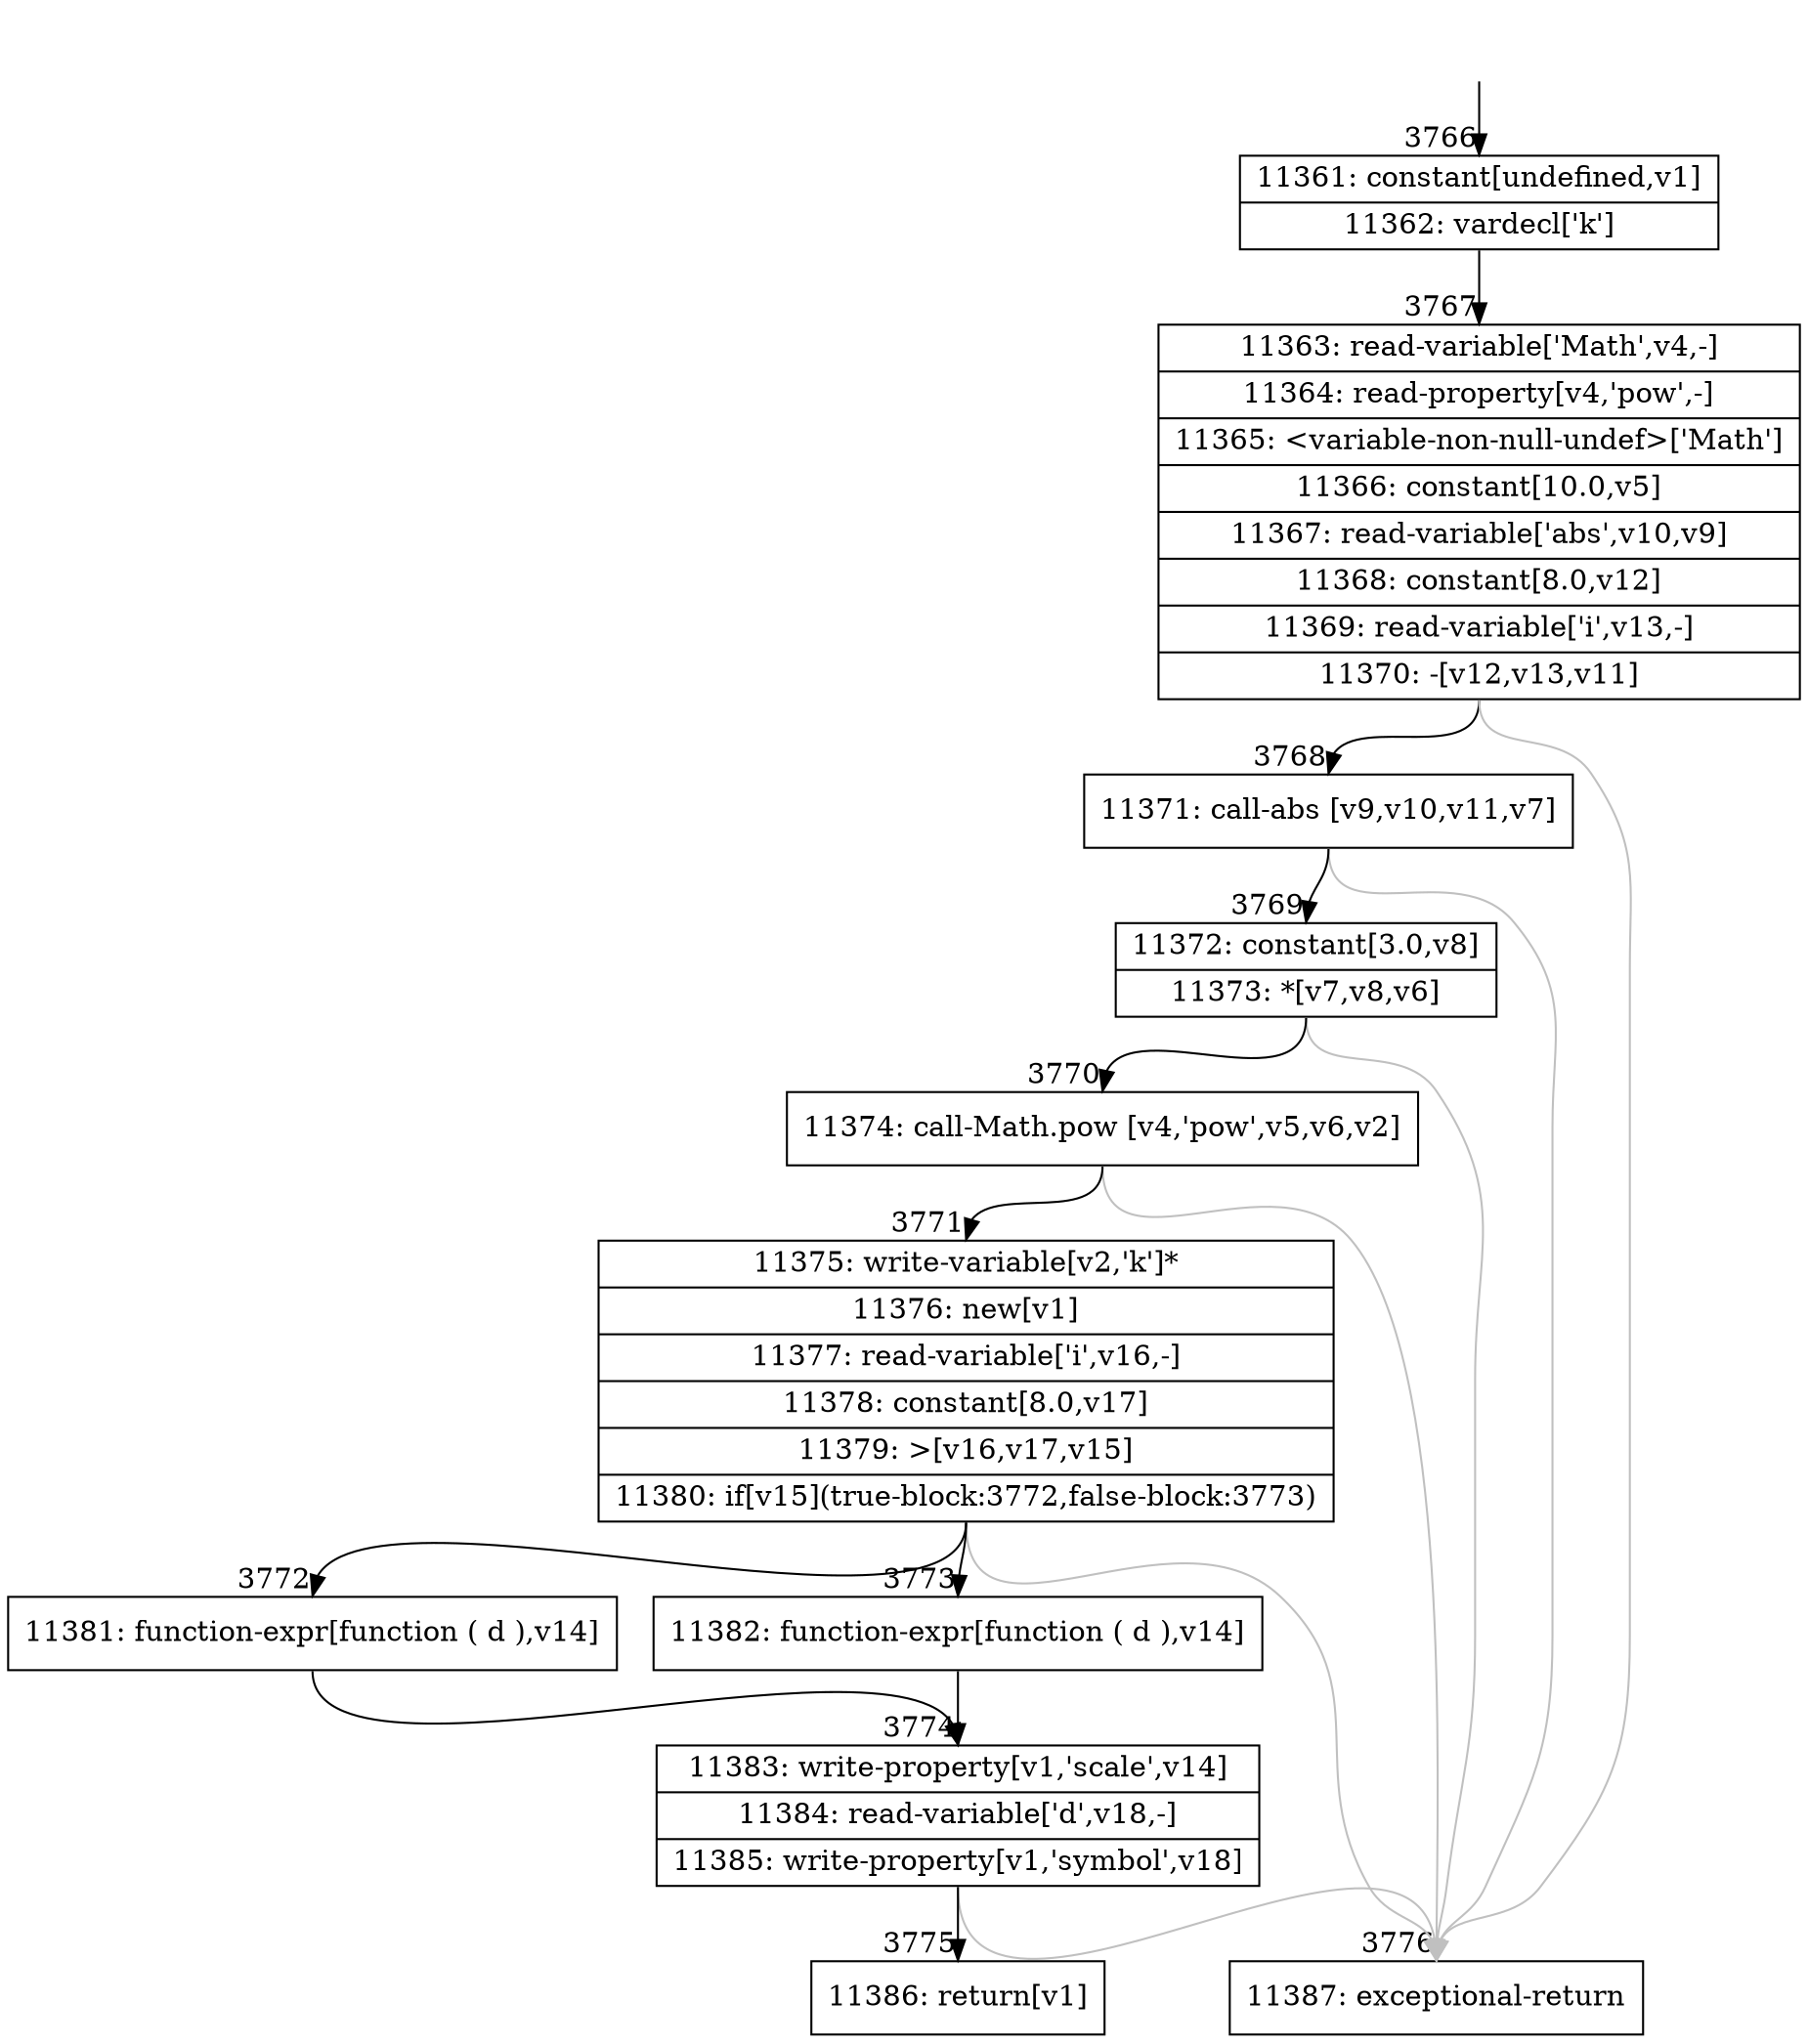 digraph {
rankdir="TD"
BB_entry344[shape=none,label=""];
BB_entry344 -> BB3766 [tailport=s, headport=n, headlabel="    3766"]
BB3766 [shape=record label="{11361: constant[undefined,v1]|11362: vardecl['k']}" ] 
BB3766 -> BB3767 [tailport=s, headport=n, headlabel="      3767"]
BB3767 [shape=record label="{11363: read-variable['Math',v4,-]|11364: read-property[v4,'pow',-]|11365: \<variable-non-null-undef\>['Math']|11366: constant[10.0,v5]|11367: read-variable['abs',v10,v9]|11368: constant[8.0,v12]|11369: read-variable['i',v13,-]|11370: -[v12,v13,v11]}" ] 
BB3767 -> BB3768 [tailport=s, headport=n, headlabel="      3768"]
BB3767 -> BB3776 [tailport=s, headport=n, color=gray, headlabel="      3776"]
BB3768 [shape=record label="{11371: call-abs [v9,v10,v11,v7]}" ] 
BB3768 -> BB3769 [tailport=s, headport=n, headlabel="      3769"]
BB3768 -> BB3776 [tailport=s, headport=n, color=gray]
BB3769 [shape=record label="{11372: constant[3.0,v8]|11373: *[v7,v8,v6]}" ] 
BB3769 -> BB3770 [tailport=s, headport=n, headlabel="      3770"]
BB3769 -> BB3776 [tailport=s, headport=n, color=gray]
BB3770 [shape=record label="{11374: call-Math.pow [v4,'pow',v5,v6,v2]}" ] 
BB3770 -> BB3771 [tailport=s, headport=n, headlabel="      3771"]
BB3770 -> BB3776 [tailport=s, headport=n, color=gray]
BB3771 [shape=record label="{11375: write-variable[v2,'k']*|11376: new[v1]|11377: read-variable['i',v16,-]|11378: constant[8.0,v17]|11379: \>[v16,v17,v15]|11380: if[v15](true-block:3772,false-block:3773)}" ] 
BB3771 -> BB3772 [tailport=s, headport=n, headlabel="      3772"]
BB3771 -> BB3773 [tailport=s, headport=n, headlabel="      3773"]
BB3771 -> BB3776 [tailport=s, headport=n, color=gray]
BB3772 [shape=record label="{11381: function-expr[function ( d ),v14]}" ] 
BB3772 -> BB3774 [tailport=s, headport=n, headlabel="      3774"]
BB3773 [shape=record label="{11382: function-expr[function ( d ),v14]}" ] 
BB3773 -> BB3774 [tailport=s, headport=n]
BB3774 [shape=record label="{11383: write-property[v1,'scale',v14]|11384: read-variable['d',v18,-]|11385: write-property[v1,'symbol',v18]}" ] 
BB3774 -> BB3775 [tailport=s, headport=n, headlabel="      3775"]
BB3774 -> BB3776 [tailport=s, headport=n, color=gray]
BB3775 [shape=record label="{11386: return[v1]}" ] 
BB3776 [shape=record label="{11387: exceptional-return}" ] 
//#$~ 2203
}

